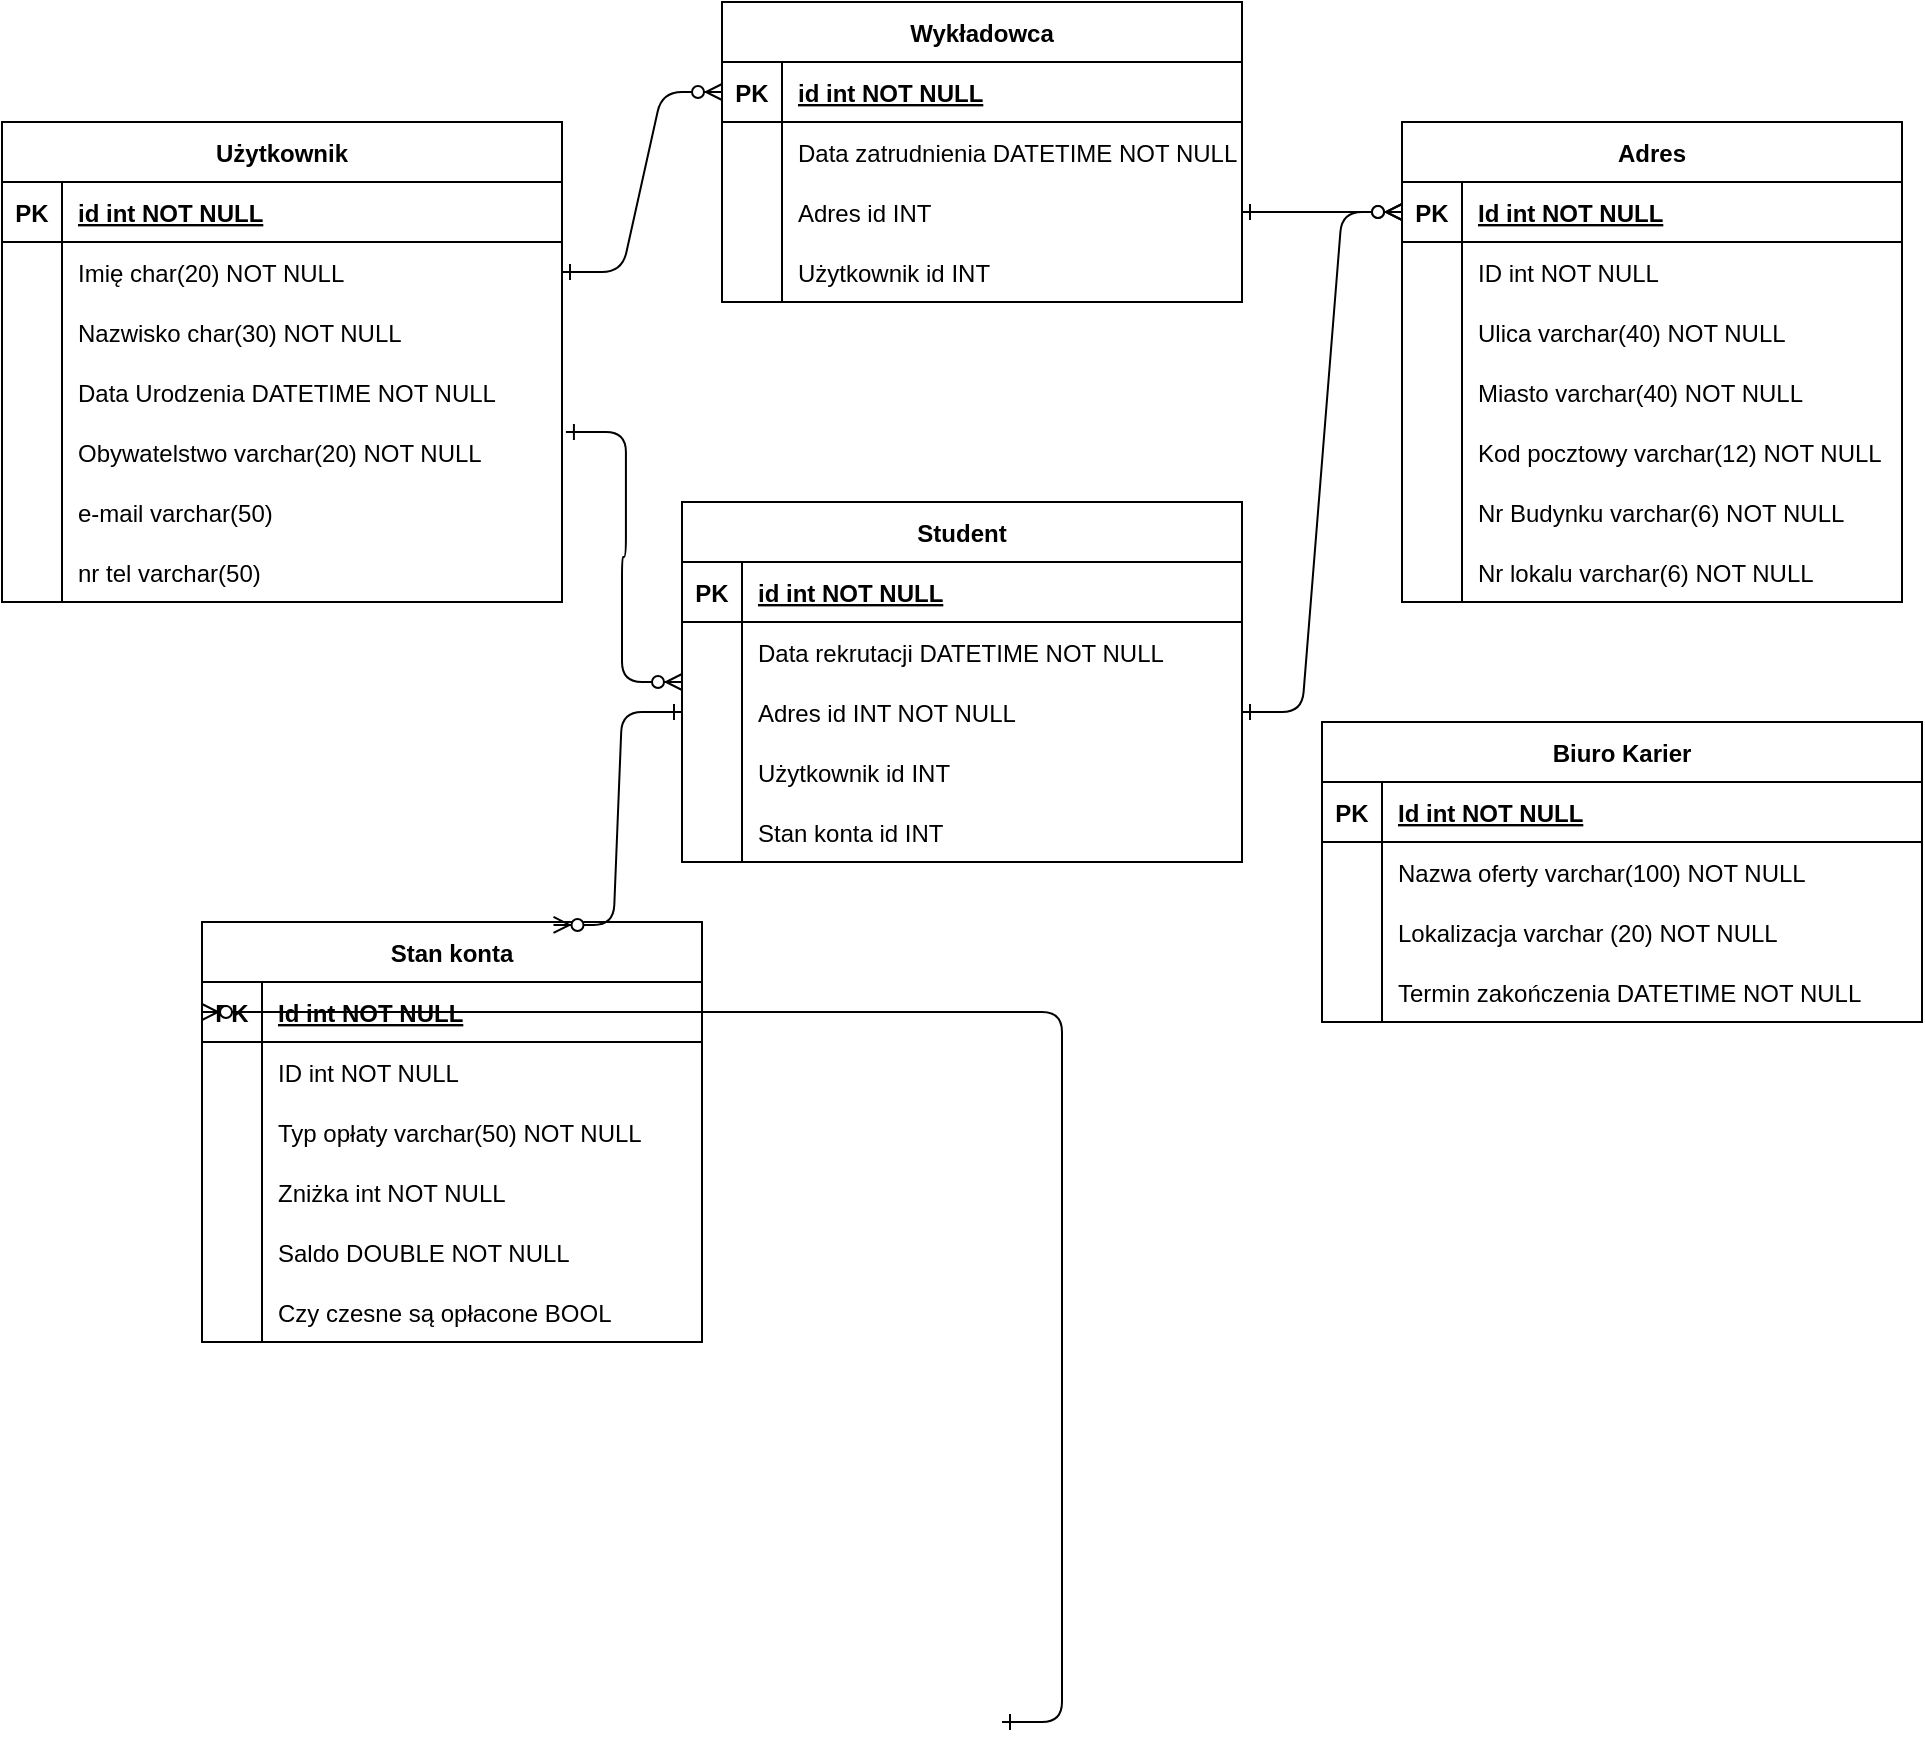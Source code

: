 <mxfile version="21.0.1" type="device"><diagram id="R2lEEEUBdFMjLlhIrx00" name="Page-1"><mxGraphModel dx="2643" dy="995" grid="1" gridSize="10" guides="1" tooltips="1" connect="1" arrows="1" fold="1" page="1" pageScale="1" pageWidth="850" pageHeight="1100" math="0" shadow="0" extFonts="Permanent Marker^https://fonts.googleapis.com/css?family=Permanent+Marker"><root><mxCell id="0"/><mxCell id="1" parent="0"/><mxCell id="C-vyLk0tnHw3VtMMgP7b-1" value="" style="edgeStyle=entityRelationEdgeStyle;endArrow=ERzeroToMany;startArrow=ERone;endFill=1;startFill=0;exitX=1;exitY=0.5;exitDx=0;exitDy=0;entryX=0;entryY=0.5;entryDx=0;entryDy=0;" parent="1" source="xuZKdhw8_9ws-qyBzSpw-100" target="xuZKdhw8_9ws-qyBzSpw-11" edge="1"><mxGeometry width="100" height="100" relative="1" as="geometry"><mxPoint x="310" y="460" as="sourcePoint"/><mxPoint x="130" y="575" as="targetPoint"/></mxGeometry></mxCell><mxCell id="C-vyLk0tnHw3VtMMgP7b-23" value="Wykładowca" style="shape=table;startSize=30;container=1;collapsible=1;childLayout=tableLayout;fixedRows=1;rowLines=0;fontStyle=1;align=center;resizeLast=1;" parent="1" vertex="1"><mxGeometry x="130" y="30" width="260" height="150" as="geometry"/></mxCell><mxCell id="C-vyLk0tnHw3VtMMgP7b-24" value="" style="shape=partialRectangle;collapsible=0;dropTarget=0;pointerEvents=0;fillColor=none;points=[[0,0.5],[1,0.5]];portConstraint=eastwest;top=0;left=0;right=0;bottom=1;" parent="C-vyLk0tnHw3VtMMgP7b-23" vertex="1"><mxGeometry y="30" width="260" height="30" as="geometry"/></mxCell><mxCell id="C-vyLk0tnHw3VtMMgP7b-25" value="PK" style="shape=partialRectangle;overflow=hidden;connectable=0;fillColor=none;top=0;left=0;bottom=0;right=0;fontStyle=1;" parent="C-vyLk0tnHw3VtMMgP7b-24" vertex="1"><mxGeometry width="30" height="30" as="geometry"><mxRectangle width="30" height="30" as="alternateBounds"/></mxGeometry></mxCell><mxCell id="C-vyLk0tnHw3VtMMgP7b-26" value="id int NOT NULL " style="shape=partialRectangle;overflow=hidden;connectable=0;fillColor=none;top=0;left=0;bottom=0;right=0;align=left;spacingLeft=6;fontStyle=5;" parent="C-vyLk0tnHw3VtMMgP7b-24" vertex="1"><mxGeometry x="30" width="230" height="30" as="geometry"><mxRectangle width="230" height="30" as="alternateBounds"/></mxGeometry></mxCell><mxCell id="xuZKdhw8_9ws-qyBzSpw-4" style="shape=partialRectangle;collapsible=0;dropTarget=0;pointerEvents=0;fillColor=none;points=[[0,0.5],[1,0.5]];portConstraint=eastwest;top=0;left=0;right=0;bottom=0;" vertex="1" parent="C-vyLk0tnHw3VtMMgP7b-23"><mxGeometry y="60" width="260" height="30" as="geometry"/></mxCell><mxCell id="xuZKdhw8_9ws-qyBzSpw-5" style="shape=partialRectangle;overflow=hidden;connectable=0;fillColor=none;top=0;left=0;bottom=0;right=0;" vertex="1" parent="xuZKdhw8_9ws-qyBzSpw-4"><mxGeometry width="30" height="30" as="geometry"><mxRectangle width="30" height="30" as="alternateBounds"/></mxGeometry></mxCell><mxCell id="xuZKdhw8_9ws-qyBzSpw-6" value="Data zatrudnienia DATETIME NOT NULL" style="shape=partialRectangle;overflow=hidden;connectable=0;fillColor=none;top=0;left=0;bottom=0;right=0;align=left;spacingLeft=6;" vertex="1" parent="xuZKdhw8_9ws-qyBzSpw-4"><mxGeometry x="30" width="230" height="30" as="geometry"><mxRectangle width="230" height="30" as="alternateBounds"/></mxGeometry></mxCell><mxCell id="xuZKdhw8_9ws-qyBzSpw-100" style="shape=partialRectangle;collapsible=0;dropTarget=0;pointerEvents=0;fillColor=none;points=[[0,0.5],[1,0.5]];portConstraint=eastwest;top=0;left=0;right=0;bottom=0;" vertex="1" parent="C-vyLk0tnHw3VtMMgP7b-23"><mxGeometry y="90" width="260" height="30" as="geometry"/></mxCell><mxCell id="xuZKdhw8_9ws-qyBzSpw-101" style="shape=partialRectangle;overflow=hidden;connectable=0;fillColor=none;top=0;left=0;bottom=0;right=0;" vertex="1" parent="xuZKdhw8_9ws-qyBzSpw-100"><mxGeometry width="30" height="30" as="geometry"><mxRectangle width="30" height="30" as="alternateBounds"/></mxGeometry></mxCell><mxCell id="xuZKdhw8_9ws-qyBzSpw-102" value="Adres id INT" style="shape=partialRectangle;overflow=hidden;connectable=0;fillColor=none;top=0;left=0;bottom=0;right=0;align=left;spacingLeft=6;" vertex="1" parent="xuZKdhw8_9ws-qyBzSpw-100"><mxGeometry x="30" width="230" height="30" as="geometry"><mxRectangle width="230" height="30" as="alternateBounds"/></mxGeometry></mxCell><mxCell id="xuZKdhw8_9ws-qyBzSpw-230" style="shape=partialRectangle;collapsible=0;dropTarget=0;pointerEvents=0;fillColor=none;points=[[0,0.5],[1,0.5]];portConstraint=eastwest;top=0;left=0;right=0;bottom=0;" vertex="1" parent="C-vyLk0tnHw3VtMMgP7b-23"><mxGeometry y="120" width="260" height="30" as="geometry"/></mxCell><mxCell id="xuZKdhw8_9ws-qyBzSpw-231" style="shape=partialRectangle;overflow=hidden;connectable=0;fillColor=none;top=0;left=0;bottom=0;right=0;" vertex="1" parent="xuZKdhw8_9ws-qyBzSpw-230"><mxGeometry width="30" height="30" as="geometry"><mxRectangle width="30" height="30" as="alternateBounds"/></mxGeometry></mxCell><mxCell id="xuZKdhw8_9ws-qyBzSpw-232" value="Użytkownik id INT" style="shape=partialRectangle;overflow=hidden;connectable=0;fillColor=none;top=0;left=0;bottom=0;right=0;align=left;spacingLeft=6;" vertex="1" parent="xuZKdhw8_9ws-qyBzSpw-230"><mxGeometry x="30" width="230" height="30" as="geometry"><mxRectangle width="230" height="30" as="alternateBounds"/></mxGeometry></mxCell><mxCell id="xuZKdhw8_9ws-qyBzSpw-10" value="Adres" style="shape=table;startSize=30;container=1;collapsible=1;childLayout=tableLayout;fixedRows=1;rowLines=0;fontStyle=1;align=center;resizeLast=1;" vertex="1" parent="1"><mxGeometry x="470" y="90" width="250" height="240" as="geometry"/></mxCell><mxCell id="xuZKdhw8_9ws-qyBzSpw-11" value="" style="shape=partialRectangle;collapsible=0;dropTarget=0;pointerEvents=0;fillColor=none;points=[[0,0.5],[1,0.5]];portConstraint=eastwest;top=0;left=0;right=0;bottom=1;" vertex="1" parent="xuZKdhw8_9ws-qyBzSpw-10"><mxGeometry y="30" width="250" height="30" as="geometry"/></mxCell><mxCell id="xuZKdhw8_9ws-qyBzSpw-12" value="PK" style="shape=partialRectangle;overflow=hidden;connectable=0;fillColor=none;top=0;left=0;bottom=0;right=0;fontStyle=1;" vertex="1" parent="xuZKdhw8_9ws-qyBzSpw-11"><mxGeometry width="30" height="30" as="geometry"><mxRectangle width="30" height="30" as="alternateBounds"/></mxGeometry></mxCell><mxCell id="xuZKdhw8_9ws-qyBzSpw-13" value="Id int NOT NULL" style="shape=partialRectangle;overflow=hidden;connectable=0;fillColor=none;top=0;left=0;bottom=0;right=0;align=left;spacingLeft=6;fontStyle=5;" vertex="1" parent="xuZKdhw8_9ws-qyBzSpw-11"><mxGeometry x="30" width="220" height="30" as="geometry"><mxRectangle width="220" height="30" as="alternateBounds"/></mxGeometry></mxCell><mxCell id="xuZKdhw8_9ws-qyBzSpw-14" value="" style="shape=partialRectangle;collapsible=0;dropTarget=0;pointerEvents=0;fillColor=none;points=[[0,0.5],[1,0.5]];portConstraint=eastwest;top=0;left=0;right=0;bottom=0;" vertex="1" parent="xuZKdhw8_9ws-qyBzSpw-10"><mxGeometry y="60" width="250" height="30" as="geometry"/></mxCell><mxCell id="xuZKdhw8_9ws-qyBzSpw-15" value="" style="shape=partialRectangle;overflow=hidden;connectable=0;fillColor=none;top=0;left=0;bottom=0;right=0;" vertex="1" parent="xuZKdhw8_9ws-qyBzSpw-14"><mxGeometry width="30" height="30" as="geometry"><mxRectangle width="30" height="30" as="alternateBounds"/></mxGeometry></mxCell><mxCell id="xuZKdhw8_9ws-qyBzSpw-16" value="ID int NOT NULL" style="shape=partialRectangle;overflow=hidden;connectable=0;fillColor=none;top=0;left=0;bottom=0;right=0;align=left;spacingLeft=6;" vertex="1" parent="xuZKdhw8_9ws-qyBzSpw-14"><mxGeometry x="30" width="220" height="30" as="geometry"><mxRectangle width="220" height="30" as="alternateBounds"/></mxGeometry></mxCell><mxCell id="xuZKdhw8_9ws-qyBzSpw-17" style="shape=partialRectangle;collapsible=0;dropTarget=0;pointerEvents=0;fillColor=none;points=[[0,0.5],[1,0.5]];portConstraint=eastwest;top=0;left=0;right=0;bottom=0;" vertex="1" parent="xuZKdhw8_9ws-qyBzSpw-10"><mxGeometry y="90" width="250" height="30" as="geometry"/></mxCell><mxCell id="xuZKdhw8_9ws-qyBzSpw-18" style="shape=partialRectangle;overflow=hidden;connectable=0;fillColor=none;top=0;left=0;bottom=0;right=0;" vertex="1" parent="xuZKdhw8_9ws-qyBzSpw-17"><mxGeometry width="30" height="30" as="geometry"><mxRectangle width="30" height="30" as="alternateBounds"/></mxGeometry></mxCell><mxCell id="xuZKdhw8_9ws-qyBzSpw-19" value="Ulica varchar(40) NOT NULL" style="shape=partialRectangle;overflow=hidden;connectable=0;fillColor=none;top=0;left=0;bottom=0;right=0;align=left;spacingLeft=6;" vertex="1" parent="xuZKdhw8_9ws-qyBzSpw-17"><mxGeometry x="30" width="220" height="30" as="geometry"><mxRectangle width="220" height="30" as="alternateBounds"/></mxGeometry></mxCell><mxCell id="xuZKdhw8_9ws-qyBzSpw-20" style="shape=partialRectangle;collapsible=0;dropTarget=0;pointerEvents=0;fillColor=none;points=[[0,0.5],[1,0.5]];portConstraint=eastwest;top=0;left=0;right=0;bottom=0;" vertex="1" parent="xuZKdhw8_9ws-qyBzSpw-10"><mxGeometry y="120" width="250" height="30" as="geometry"/></mxCell><mxCell id="xuZKdhw8_9ws-qyBzSpw-21" style="shape=partialRectangle;overflow=hidden;connectable=0;fillColor=none;top=0;left=0;bottom=0;right=0;" vertex="1" parent="xuZKdhw8_9ws-qyBzSpw-20"><mxGeometry width="30" height="30" as="geometry"><mxRectangle width="30" height="30" as="alternateBounds"/></mxGeometry></mxCell><mxCell id="xuZKdhw8_9ws-qyBzSpw-22" value="Miasto varchar(40) NOT NULL" style="shape=partialRectangle;overflow=hidden;connectable=0;fillColor=none;top=0;left=0;bottom=0;right=0;align=left;spacingLeft=6;" vertex="1" parent="xuZKdhw8_9ws-qyBzSpw-20"><mxGeometry x="30" width="220" height="30" as="geometry"><mxRectangle width="220" height="30" as="alternateBounds"/></mxGeometry></mxCell><mxCell id="xuZKdhw8_9ws-qyBzSpw-23" style="shape=partialRectangle;collapsible=0;dropTarget=0;pointerEvents=0;fillColor=none;points=[[0,0.5],[1,0.5]];portConstraint=eastwest;top=0;left=0;right=0;bottom=0;" vertex="1" parent="xuZKdhw8_9ws-qyBzSpw-10"><mxGeometry y="150" width="250" height="30" as="geometry"/></mxCell><mxCell id="xuZKdhw8_9ws-qyBzSpw-24" style="shape=partialRectangle;overflow=hidden;connectable=0;fillColor=none;top=0;left=0;bottom=0;right=0;" vertex="1" parent="xuZKdhw8_9ws-qyBzSpw-23"><mxGeometry width="30" height="30" as="geometry"><mxRectangle width="30" height="30" as="alternateBounds"/></mxGeometry></mxCell><mxCell id="xuZKdhw8_9ws-qyBzSpw-25" value="Kod pocztowy varchar(12) NOT NULL" style="shape=partialRectangle;overflow=hidden;connectable=0;fillColor=none;top=0;left=0;bottom=0;right=0;align=left;spacingLeft=6;" vertex="1" parent="xuZKdhw8_9ws-qyBzSpw-23"><mxGeometry x="30" width="220" height="30" as="geometry"><mxRectangle width="220" height="30" as="alternateBounds"/></mxGeometry></mxCell><mxCell id="xuZKdhw8_9ws-qyBzSpw-26" style="shape=partialRectangle;collapsible=0;dropTarget=0;pointerEvents=0;fillColor=none;points=[[0,0.5],[1,0.5]];portConstraint=eastwest;top=0;left=0;right=0;bottom=0;" vertex="1" parent="xuZKdhw8_9ws-qyBzSpw-10"><mxGeometry y="180" width="250" height="30" as="geometry"/></mxCell><mxCell id="xuZKdhw8_9ws-qyBzSpw-27" style="shape=partialRectangle;overflow=hidden;connectable=0;fillColor=none;top=0;left=0;bottom=0;right=0;" vertex="1" parent="xuZKdhw8_9ws-qyBzSpw-26"><mxGeometry width="30" height="30" as="geometry"><mxRectangle width="30" height="30" as="alternateBounds"/></mxGeometry></mxCell><mxCell id="xuZKdhw8_9ws-qyBzSpw-28" value="Nr Budynku varchar(6) NOT NULL" style="shape=partialRectangle;overflow=hidden;connectable=0;fillColor=none;top=0;left=0;bottom=0;right=0;align=left;spacingLeft=6;" vertex="1" parent="xuZKdhw8_9ws-qyBzSpw-26"><mxGeometry x="30" width="220" height="30" as="geometry"><mxRectangle width="220" height="30" as="alternateBounds"/></mxGeometry></mxCell><mxCell id="xuZKdhw8_9ws-qyBzSpw-29" style="shape=partialRectangle;collapsible=0;dropTarget=0;pointerEvents=0;fillColor=none;points=[[0,0.5],[1,0.5]];portConstraint=eastwest;top=0;left=0;right=0;bottom=0;" vertex="1" parent="xuZKdhw8_9ws-qyBzSpw-10"><mxGeometry y="210" width="250" height="30" as="geometry"/></mxCell><mxCell id="xuZKdhw8_9ws-qyBzSpw-30" style="shape=partialRectangle;overflow=hidden;connectable=0;fillColor=none;top=0;left=0;bottom=0;right=0;" vertex="1" parent="xuZKdhw8_9ws-qyBzSpw-29"><mxGeometry width="30" height="30" as="geometry"><mxRectangle width="30" height="30" as="alternateBounds"/></mxGeometry></mxCell><mxCell id="xuZKdhw8_9ws-qyBzSpw-31" value="Nr lokalu varchar(6) NOT NULL" style="shape=partialRectangle;overflow=hidden;connectable=0;fillColor=none;top=0;left=0;bottom=0;right=0;align=left;spacingLeft=6;" vertex="1" parent="xuZKdhw8_9ws-qyBzSpw-29"><mxGeometry x="30" width="220" height="30" as="geometry"><mxRectangle width="220" height="30" as="alternateBounds"/></mxGeometry></mxCell><mxCell id="xuZKdhw8_9ws-qyBzSpw-36" value="Student" style="shape=table;startSize=30;container=1;collapsible=1;childLayout=tableLayout;fixedRows=1;rowLines=0;fontStyle=1;align=center;resizeLast=1;" vertex="1" parent="1"><mxGeometry x="110" y="280" width="280" height="180" as="geometry"/></mxCell><mxCell id="xuZKdhw8_9ws-qyBzSpw-37" value="" style="shape=partialRectangle;collapsible=0;dropTarget=0;pointerEvents=0;fillColor=none;points=[[0,0.5],[1,0.5]];portConstraint=eastwest;top=0;left=0;right=0;bottom=1;" vertex="1" parent="xuZKdhw8_9ws-qyBzSpw-36"><mxGeometry y="30" width="280" height="30" as="geometry"/></mxCell><mxCell id="xuZKdhw8_9ws-qyBzSpw-38" value="PK" style="shape=partialRectangle;overflow=hidden;connectable=0;fillColor=none;top=0;left=0;bottom=0;right=0;fontStyle=1;" vertex="1" parent="xuZKdhw8_9ws-qyBzSpw-37"><mxGeometry width="30" height="30" as="geometry"><mxRectangle width="30" height="30" as="alternateBounds"/></mxGeometry></mxCell><mxCell id="xuZKdhw8_9ws-qyBzSpw-39" value="id int NOT NULL " style="shape=partialRectangle;overflow=hidden;connectable=0;fillColor=none;top=0;left=0;bottom=0;right=0;align=left;spacingLeft=6;fontStyle=5;" vertex="1" parent="xuZKdhw8_9ws-qyBzSpw-37"><mxGeometry x="30" width="250" height="30" as="geometry"><mxRectangle width="250" height="30" as="alternateBounds"/></mxGeometry></mxCell><mxCell id="xuZKdhw8_9ws-qyBzSpw-46" style="shape=partialRectangle;collapsible=0;dropTarget=0;pointerEvents=0;fillColor=none;points=[[0,0.5],[1,0.5]];portConstraint=eastwest;top=0;left=0;right=0;bottom=0;" vertex="1" parent="xuZKdhw8_9ws-qyBzSpw-36"><mxGeometry y="60" width="280" height="30" as="geometry"/></mxCell><mxCell id="xuZKdhw8_9ws-qyBzSpw-47" style="shape=partialRectangle;overflow=hidden;connectable=0;fillColor=none;top=0;left=0;bottom=0;right=0;" vertex="1" parent="xuZKdhw8_9ws-qyBzSpw-46"><mxGeometry width="30" height="30" as="geometry"><mxRectangle width="30" height="30" as="alternateBounds"/></mxGeometry></mxCell><mxCell id="xuZKdhw8_9ws-qyBzSpw-48" value="Data rekrutacji DATETIME NOT NULL" style="shape=partialRectangle;overflow=hidden;connectable=0;fillColor=none;top=0;left=0;bottom=0;right=0;align=left;spacingLeft=6;" vertex="1" parent="xuZKdhw8_9ws-qyBzSpw-46"><mxGeometry x="30" width="250" height="30" as="geometry"><mxRectangle width="250" height="30" as="alternateBounds"/></mxGeometry></mxCell><mxCell id="xuZKdhw8_9ws-qyBzSpw-103" style="shape=partialRectangle;collapsible=0;dropTarget=0;pointerEvents=0;fillColor=none;points=[[0,0.5],[1,0.5]];portConstraint=eastwest;top=0;left=0;right=0;bottom=0;" vertex="1" parent="xuZKdhw8_9ws-qyBzSpw-36"><mxGeometry y="90" width="280" height="30" as="geometry"/></mxCell><mxCell id="xuZKdhw8_9ws-qyBzSpw-104" style="shape=partialRectangle;overflow=hidden;connectable=0;fillColor=none;top=0;left=0;bottom=0;right=0;" vertex="1" parent="xuZKdhw8_9ws-qyBzSpw-103"><mxGeometry width="30" height="30" as="geometry"><mxRectangle width="30" height="30" as="alternateBounds"/></mxGeometry></mxCell><mxCell id="xuZKdhw8_9ws-qyBzSpw-105" value="Adres id INT NOT NULL" style="shape=partialRectangle;overflow=hidden;connectable=0;fillColor=none;top=0;left=0;bottom=0;right=0;align=left;spacingLeft=6;" vertex="1" parent="xuZKdhw8_9ws-qyBzSpw-103"><mxGeometry x="30" width="250" height="30" as="geometry"><mxRectangle width="250" height="30" as="alternateBounds"/></mxGeometry></mxCell><mxCell id="xuZKdhw8_9ws-qyBzSpw-233" style="shape=partialRectangle;collapsible=0;dropTarget=0;pointerEvents=0;fillColor=none;points=[[0,0.5],[1,0.5]];portConstraint=eastwest;top=0;left=0;right=0;bottom=0;" vertex="1" parent="xuZKdhw8_9ws-qyBzSpw-36"><mxGeometry y="120" width="280" height="30" as="geometry"/></mxCell><mxCell id="xuZKdhw8_9ws-qyBzSpw-234" style="shape=partialRectangle;overflow=hidden;connectable=0;fillColor=none;top=0;left=0;bottom=0;right=0;" vertex="1" parent="xuZKdhw8_9ws-qyBzSpw-233"><mxGeometry width="30" height="30" as="geometry"><mxRectangle width="30" height="30" as="alternateBounds"/></mxGeometry></mxCell><mxCell id="xuZKdhw8_9ws-qyBzSpw-235" value="Użytkownik id INT" style="shape=partialRectangle;overflow=hidden;connectable=0;fillColor=none;top=0;left=0;bottom=0;right=0;align=left;spacingLeft=6;" vertex="1" parent="xuZKdhw8_9ws-qyBzSpw-233"><mxGeometry x="30" width="250" height="30" as="geometry"><mxRectangle width="250" height="30" as="alternateBounds"/></mxGeometry></mxCell><mxCell id="xuZKdhw8_9ws-qyBzSpw-236" style="shape=partialRectangle;collapsible=0;dropTarget=0;pointerEvents=0;fillColor=none;points=[[0,0.5],[1,0.5]];portConstraint=eastwest;top=0;left=0;right=0;bottom=0;" vertex="1" parent="xuZKdhw8_9ws-qyBzSpw-36"><mxGeometry y="150" width="280" height="30" as="geometry"/></mxCell><mxCell id="xuZKdhw8_9ws-qyBzSpw-237" style="shape=partialRectangle;overflow=hidden;connectable=0;fillColor=none;top=0;left=0;bottom=0;right=0;" vertex="1" parent="xuZKdhw8_9ws-qyBzSpw-236"><mxGeometry width="30" height="30" as="geometry"><mxRectangle width="30" height="30" as="alternateBounds"/></mxGeometry></mxCell><mxCell id="xuZKdhw8_9ws-qyBzSpw-238" value="Stan konta id INT" style="shape=partialRectangle;overflow=hidden;connectable=0;fillColor=none;top=0;left=0;bottom=0;right=0;align=left;spacingLeft=6;" vertex="1" parent="xuZKdhw8_9ws-qyBzSpw-236"><mxGeometry x="30" width="250" height="30" as="geometry"><mxRectangle width="250" height="30" as="alternateBounds"/></mxGeometry></mxCell><mxCell id="xuZKdhw8_9ws-qyBzSpw-68" value="" style="edgeStyle=entityRelationEdgeStyle;endArrow=ERzeroToMany;startArrow=ERone;endFill=1;startFill=0;entryX=0;entryY=0.5;entryDx=0;entryDy=0;exitX=1;exitY=0.5;exitDx=0;exitDy=0;" edge="1" parent="1" source="xuZKdhw8_9ws-qyBzSpw-103" target="xuZKdhw8_9ws-qyBzSpw-11"><mxGeometry width="100" height="100" relative="1" as="geometry"><mxPoint x="310" y="540" as="sourcePoint"/><mxPoint x="390" y="60" as="targetPoint"/></mxGeometry></mxCell><mxCell id="xuZKdhw8_9ws-qyBzSpw-139" value="Stan konta" style="shape=table;startSize=30;container=1;collapsible=1;childLayout=tableLayout;fixedRows=1;rowLines=0;fontStyle=1;align=center;resizeLast=1;" vertex="1" parent="1"><mxGeometry x="-130" y="490" width="250" height="210" as="geometry"/></mxCell><mxCell id="xuZKdhw8_9ws-qyBzSpw-140" value="" style="shape=partialRectangle;collapsible=0;dropTarget=0;pointerEvents=0;fillColor=none;points=[[0,0.5],[1,0.5]];portConstraint=eastwest;top=0;left=0;right=0;bottom=1;" vertex="1" parent="xuZKdhw8_9ws-qyBzSpw-139"><mxGeometry y="30" width="250" height="30" as="geometry"/></mxCell><mxCell id="xuZKdhw8_9ws-qyBzSpw-141" value="PK" style="shape=partialRectangle;overflow=hidden;connectable=0;fillColor=none;top=0;left=0;bottom=0;right=0;fontStyle=1;" vertex="1" parent="xuZKdhw8_9ws-qyBzSpw-140"><mxGeometry width="30" height="30" as="geometry"><mxRectangle width="30" height="30" as="alternateBounds"/></mxGeometry></mxCell><mxCell id="xuZKdhw8_9ws-qyBzSpw-142" value="Id int NOT NULL" style="shape=partialRectangle;overflow=hidden;connectable=0;fillColor=none;top=0;left=0;bottom=0;right=0;align=left;spacingLeft=6;fontStyle=5;" vertex="1" parent="xuZKdhw8_9ws-qyBzSpw-140"><mxGeometry x="30" width="220" height="30" as="geometry"><mxRectangle width="220" height="30" as="alternateBounds"/></mxGeometry></mxCell><mxCell id="xuZKdhw8_9ws-qyBzSpw-143" value="" style="shape=partialRectangle;collapsible=0;dropTarget=0;pointerEvents=0;fillColor=none;points=[[0,0.5],[1,0.5]];portConstraint=eastwest;top=0;left=0;right=0;bottom=0;" vertex="1" parent="xuZKdhw8_9ws-qyBzSpw-139"><mxGeometry y="60" width="250" height="30" as="geometry"/></mxCell><mxCell id="xuZKdhw8_9ws-qyBzSpw-144" value="" style="shape=partialRectangle;overflow=hidden;connectable=0;fillColor=none;top=0;left=0;bottom=0;right=0;" vertex="1" parent="xuZKdhw8_9ws-qyBzSpw-143"><mxGeometry width="30" height="30" as="geometry"><mxRectangle width="30" height="30" as="alternateBounds"/></mxGeometry></mxCell><mxCell id="xuZKdhw8_9ws-qyBzSpw-145" value="ID int NOT NULL" style="shape=partialRectangle;overflow=hidden;connectable=0;fillColor=none;top=0;left=0;bottom=0;right=0;align=left;spacingLeft=6;" vertex="1" parent="xuZKdhw8_9ws-qyBzSpw-143"><mxGeometry x="30" width="220" height="30" as="geometry"><mxRectangle width="220" height="30" as="alternateBounds"/></mxGeometry></mxCell><mxCell id="xuZKdhw8_9ws-qyBzSpw-146" style="shape=partialRectangle;collapsible=0;dropTarget=0;pointerEvents=0;fillColor=none;points=[[0,0.5],[1,0.5]];portConstraint=eastwest;top=0;left=0;right=0;bottom=0;" vertex="1" parent="xuZKdhw8_9ws-qyBzSpw-139"><mxGeometry y="90" width="250" height="30" as="geometry"/></mxCell><mxCell id="xuZKdhw8_9ws-qyBzSpw-147" style="shape=partialRectangle;overflow=hidden;connectable=0;fillColor=none;top=0;left=0;bottom=0;right=0;" vertex="1" parent="xuZKdhw8_9ws-qyBzSpw-146"><mxGeometry width="30" height="30" as="geometry"><mxRectangle width="30" height="30" as="alternateBounds"/></mxGeometry></mxCell><mxCell id="xuZKdhw8_9ws-qyBzSpw-148" value="Typ opłaty varchar(50) NOT NULL" style="shape=partialRectangle;overflow=hidden;connectable=0;fillColor=none;top=0;left=0;bottom=0;right=0;align=left;spacingLeft=6;" vertex="1" parent="xuZKdhw8_9ws-qyBzSpw-146"><mxGeometry x="30" width="220" height="30" as="geometry"><mxRectangle width="220" height="30" as="alternateBounds"/></mxGeometry></mxCell><mxCell id="xuZKdhw8_9ws-qyBzSpw-161" style="shape=partialRectangle;collapsible=0;dropTarget=0;pointerEvents=0;fillColor=none;points=[[0,0.5],[1,0.5]];portConstraint=eastwest;top=0;left=0;right=0;bottom=0;" vertex="1" parent="xuZKdhw8_9ws-qyBzSpw-139"><mxGeometry y="120" width="250" height="30" as="geometry"/></mxCell><mxCell id="xuZKdhw8_9ws-qyBzSpw-162" style="shape=partialRectangle;overflow=hidden;connectable=0;fillColor=none;top=0;left=0;bottom=0;right=0;" vertex="1" parent="xuZKdhw8_9ws-qyBzSpw-161"><mxGeometry width="30" height="30" as="geometry"><mxRectangle width="30" height="30" as="alternateBounds"/></mxGeometry></mxCell><mxCell id="xuZKdhw8_9ws-qyBzSpw-163" value="Zniżka int NOT NULL" style="shape=partialRectangle;overflow=hidden;connectable=0;fillColor=none;top=0;left=0;bottom=0;right=0;align=left;spacingLeft=6;" vertex="1" parent="xuZKdhw8_9ws-qyBzSpw-161"><mxGeometry x="30" width="220" height="30" as="geometry"><mxRectangle width="220" height="30" as="alternateBounds"/></mxGeometry></mxCell><mxCell id="xuZKdhw8_9ws-qyBzSpw-224" style="shape=partialRectangle;collapsible=0;dropTarget=0;pointerEvents=0;fillColor=none;points=[[0,0.5],[1,0.5]];portConstraint=eastwest;top=0;left=0;right=0;bottom=0;" vertex="1" parent="xuZKdhw8_9ws-qyBzSpw-139"><mxGeometry y="150" width="250" height="30" as="geometry"/></mxCell><mxCell id="xuZKdhw8_9ws-qyBzSpw-225" style="shape=partialRectangle;overflow=hidden;connectable=0;fillColor=none;top=0;left=0;bottom=0;right=0;" vertex="1" parent="xuZKdhw8_9ws-qyBzSpw-224"><mxGeometry width="30" height="30" as="geometry"><mxRectangle width="30" height="30" as="alternateBounds"/></mxGeometry></mxCell><mxCell id="xuZKdhw8_9ws-qyBzSpw-226" value="Saldo DOUBLE NOT NULL" style="shape=partialRectangle;overflow=hidden;connectable=0;fillColor=none;top=0;left=0;bottom=0;right=0;align=left;spacingLeft=6;" vertex="1" parent="xuZKdhw8_9ws-qyBzSpw-224"><mxGeometry x="30" width="220" height="30" as="geometry"><mxRectangle width="220" height="30" as="alternateBounds"/></mxGeometry></mxCell><mxCell id="xuZKdhw8_9ws-qyBzSpw-227" style="shape=partialRectangle;collapsible=0;dropTarget=0;pointerEvents=0;fillColor=none;points=[[0,0.5],[1,0.5]];portConstraint=eastwest;top=0;left=0;right=0;bottom=0;" vertex="1" parent="xuZKdhw8_9ws-qyBzSpw-139"><mxGeometry y="180" width="250" height="30" as="geometry"/></mxCell><mxCell id="xuZKdhw8_9ws-qyBzSpw-228" style="shape=partialRectangle;overflow=hidden;connectable=0;fillColor=none;top=0;left=0;bottom=0;right=0;" vertex="1" parent="xuZKdhw8_9ws-qyBzSpw-227"><mxGeometry width="30" height="30" as="geometry"><mxRectangle width="30" height="30" as="alternateBounds"/></mxGeometry></mxCell><mxCell id="xuZKdhw8_9ws-qyBzSpw-229" value="Czy czesne są opłacone BOOL" style="shape=partialRectangle;overflow=hidden;connectable=0;fillColor=none;top=0;left=0;bottom=0;right=0;align=left;spacingLeft=6;" vertex="1" parent="xuZKdhw8_9ws-qyBzSpw-227"><mxGeometry x="30" width="220" height="30" as="geometry"><mxRectangle width="220" height="30" as="alternateBounds"/></mxGeometry></mxCell><mxCell id="xuZKdhw8_9ws-qyBzSpw-164" value="" style="edgeStyle=entityRelationEdgeStyle;endArrow=ERzeroToMany;startArrow=ERone;endFill=1;startFill=0;entryX=0;entryY=0.5;entryDx=0;entryDy=0;exitX=1;exitY=0.3;exitDx=0;exitDy=0;exitPerimeter=0;" edge="1" parent="1" source="xuZKdhw8_9ws-qyBzSpw-136" target="xuZKdhw8_9ws-qyBzSpw-140"><mxGeometry width="100" height="100" relative="1" as="geometry"><mxPoint x="270" y="890" as="sourcePoint"/><mxPoint x="400" y="370" as="targetPoint"/></mxGeometry></mxCell><mxCell id="xuZKdhw8_9ws-qyBzSpw-165" value="Biuro Karier" style="shape=table;startSize=30;container=1;collapsible=1;childLayout=tableLayout;fixedRows=1;rowLines=0;fontStyle=1;align=center;resizeLast=1;" vertex="1" parent="1"><mxGeometry x="430" y="390" width="300" height="150" as="geometry"/></mxCell><mxCell id="xuZKdhw8_9ws-qyBzSpw-166" value="" style="shape=partialRectangle;collapsible=0;dropTarget=0;pointerEvents=0;fillColor=none;points=[[0,0.5],[1,0.5]];portConstraint=eastwest;top=0;left=0;right=0;bottom=1;" vertex="1" parent="xuZKdhw8_9ws-qyBzSpw-165"><mxGeometry y="30" width="300" height="30" as="geometry"/></mxCell><mxCell id="xuZKdhw8_9ws-qyBzSpw-167" value="PK" style="shape=partialRectangle;overflow=hidden;connectable=0;fillColor=none;top=0;left=0;bottom=0;right=0;fontStyle=1;" vertex="1" parent="xuZKdhw8_9ws-qyBzSpw-166"><mxGeometry width="30" height="30" as="geometry"><mxRectangle width="30" height="30" as="alternateBounds"/></mxGeometry></mxCell><mxCell id="xuZKdhw8_9ws-qyBzSpw-168" value="Id int NOT NULL" style="shape=partialRectangle;overflow=hidden;connectable=0;fillColor=none;top=0;left=0;bottom=0;right=0;align=left;spacingLeft=6;fontStyle=5;" vertex="1" parent="xuZKdhw8_9ws-qyBzSpw-166"><mxGeometry x="30" width="270" height="30" as="geometry"><mxRectangle width="270" height="30" as="alternateBounds"/></mxGeometry></mxCell><mxCell id="xuZKdhw8_9ws-qyBzSpw-169" value="" style="shape=partialRectangle;collapsible=0;dropTarget=0;pointerEvents=0;fillColor=none;points=[[0,0.5],[1,0.5]];portConstraint=eastwest;top=0;left=0;right=0;bottom=0;" vertex="1" parent="xuZKdhw8_9ws-qyBzSpw-165"><mxGeometry y="60" width="300" height="30" as="geometry"/></mxCell><mxCell id="xuZKdhw8_9ws-qyBzSpw-170" value="" style="shape=partialRectangle;overflow=hidden;connectable=0;fillColor=none;top=0;left=0;bottom=0;right=0;" vertex="1" parent="xuZKdhw8_9ws-qyBzSpw-169"><mxGeometry width="30" height="30" as="geometry"><mxRectangle width="30" height="30" as="alternateBounds"/></mxGeometry></mxCell><mxCell id="xuZKdhw8_9ws-qyBzSpw-171" value="Nazwa oferty varchar(100) NOT NULL" style="shape=partialRectangle;overflow=hidden;connectable=0;fillColor=none;top=0;left=0;bottom=0;right=0;align=left;spacingLeft=6;" vertex="1" parent="xuZKdhw8_9ws-qyBzSpw-169"><mxGeometry x="30" width="270" height="30" as="geometry"><mxRectangle width="270" height="30" as="alternateBounds"/></mxGeometry></mxCell><mxCell id="xuZKdhw8_9ws-qyBzSpw-172" style="shape=partialRectangle;collapsible=0;dropTarget=0;pointerEvents=0;fillColor=none;points=[[0,0.5],[1,0.5]];portConstraint=eastwest;top=0;left=0;right=0;bottom=0;" vertex="1" parent="xuZKdhw8_9ws-qyBzSpw-165"><mxGeometry y="90" width="300" height="30" as="geometry"/></mxCell><mxCell id="xuZKdhw8_9ws-qyBzSpw-173" style="shape=partialRectangle;overflow=hidden;connectable=0;fillColor=none;top=0;left=0;bottom=0;right=0;" vertex="1" parent="xuZKdhw8_9ws-qyBzSpw-172"><mxGeometry width="30" height="30" as="geometry"><mxRectangle width="30" height="30" as="alternateBounds"/></mxGeometry></mxCell><mxCell id="xuZKdhw8_9ws-qyBzSpw-174" value="Lokalizacja varchar (20) NOT NULL" style="shape=partialRectangle;overflow=hidden;connectable=0;fillColor=none;top=0;left=0;bottom=0;right=0;align=left;spacingLeft=6;" vertex="1" parent="xuZKdhw8_9ws-qyBzSpw-172"><mxGeometry x="30" width="270" height="30" as="geometry"><mxRectangle width="270" height="30" as="alternateBounds"/></mxGeometry></mxCell><mxCell id="xuZKdhw8_9ws-qyBzSpw-175" style="shape=partialRectangle;collapsible=0;dropTarget=0;pointerEvents=0;fillColor=none;points=[[0,0.5],[1,0.5]];portConstraint=eastwest;top=0;left=0;right=0;bottom=0;" vertex="1" parent="xuZKdhw8_9ws-qyBzSpw-165"><mxGeometry y="120" width="300" height="30" as="geometry"/></mxCell><mxCell id="xuZKdhw8_9ws-qyBzSpw-176" style="shape=partialRectangle;overflow=hidden;connectable=0;fillColor=none;top=0;left=0;bottom=0;right=0;" vertex="1" parent="xuZKdhw8_9ws-qyBzSpw-175"><mxGeometry width="30" height="30" as="geometry"><mxRectangle width="30" height="30" as="alternateBounds"/></mxGeometry></mxCell><mxCell id="xuZKdhw8_9ws-qyBzSpw-177" value="Termin zakończenia DATETIME NOT NULL" style="shape=partialRectangle;overflow=hidden;connectable=0;fillColor=none;top=0;left=0;bottom=0;right=0;align=left;spacingLeft=6;" vertex="1" parent="xuZKdhw8_9ws-qyBzSpw-175"><mxGeometry x="30" width="270" height="30" as="geometry"><mxRectangle width="270" height="30" as="alternateBounds"/></mxGeometry></mxCell><mxCell id="xuZKdhw8_9ws-qyBzSpw-178" value="Użytkownik" style="shape=table;startSize=30;container=1;collapsible=1;childLayout=tableLayout;fixedRows=1;rowLines=0;fontStyle=1;align=center;resizeLast=1;" vertex="1" parent="1"><mxGeometry x="-230" y="90" width="280" height="240" as="geometry"/></mxCell><mxCell id="xuZKdhw8_9ws-qyBzSpw-179" value="" style="shape=partialRectangle;collapsible=0;dropTarget=0;pointerEvents=0;fillColor=none;points=[[0,0.5],[1,0.5]];portConstraint=eastwest;top=0;left=0;right=0;bottom=1;" vertex="1" parent="xuZKdhw8_9ws-qyBzSpw-178"><mxGeometry y="30" width="280" height="30" as="geometry"/></mxCell><mxCell id="xuZKdhw8_9ws-qyBzSpw-180" value="PK" style="shape=partialRectangle;overflow=hidden;connectable=0;fillColor=none;top=0;left=0;bottom=0;right=0;fontStyle=1;" vertex="1" parent="xuZKdhw8_9ws-qyBzSpw-179"><mxGeometry width="30" height="30" as="geometry"><mxRectangle width="30" height="30" as="alternateBounds"/></mxGeometry></mxCell><mxCell id="xuZKdhw8_9ws-qyBzSpw-181" value="id int NOT NULL " style="shape=partialRectangle;overflow=hidden;connectable=0;fillColor=none;top=0;left=0;bottom=0;right=0;align=left;spacingLeft=6;fontStyle=5;" vertex="1" parent="xuZKdhw8_9ws-qyBzSpw-179"><mxGeometry x="30" width="250" height="30" as="geometry"><mxRectangle width="250" height="30" as="alternateBounds"/></mxGeometry></mxCell><mxCell id="xuZKdhw8_9ws-qyBzSpw-182" value="" style="shape=partialRectangle;collapsible=0;dropTarget=0;pointerEvents=0;fillColor=none;points=[[0,0.5],[1,0.5]];portConstraint=eastwest;top=0;left=0;right=0;bottom=0;" vertex="1" parent="xuZKdhw8_9ws-qyBzSpw-178"><mxGeometry y="60" width="280" height="30" as="geometry"/></mxCell><mxCell id="xuZKdhw8_9ws-qyBzSpw-183" value="" style="shape=partialRectangle;overflow=hidden;connectable=0;fillColor=none;top=0;left=0;bottom=0;right=0;" vertex="1" parent="xuZKdhw8_9ws-qyBzSpw-182"><mxGeometry width="30" height="30" as="geometry"><mxRectangle width="30" height="30" as="alternateBounds"/></mxGeometry></mxCell><mxCell id="xuZKdhw8_9ws-qyBzSpw-184" value="Imię char(20) NOT NULL" style="shape=partialRectangle;overflow=hidden;connectable=0;fillColor=none;top=0;left=0;bottom=0;right=0;align=left;spacingLeft=6;" vertex="1" parent="xuZKdhw8_9ws-qyBzSpw-182"><mxGeometry x="30" width="250" height="30" as="geometry"><mxRectangle width="250" height="30" as="alternateBounds"/></mxGeometry></mxCell><mxCell id="xuZKdhw8_9ws-qyBzSpw-185" style="shape=partialRectangle;collapsible=0;dropTarget=0;pointerEvents=0;fillColor=none;points=[[0,0.5],[1,0.5]];portConstraint=eastwest;top=0;left=0;right=0;bottom=0;" vertex="1" parent="xuZKdhw8_9ws-qyBzSpw-178"><mxGeometry y="90" width="280" height="30" as="geometry"/></mxCell><mxCell id="xuZKdhw8_9ws-qyBzSpw-186" style="shape=partialRectangle;overflow=hidden;connectable=0;fillColor=none;top=0;left=0;bottom=0;right=0;" vertex="1" parent="xuZKdhw8_9ws-qyBzSpw-185"><mxGeometry width="30" height="30" as="geometry"><mxRectangle width="30" height="30" as="alternateBounds"/></mxGeometry></mxCell><mxCell id="xuZKdhw8_9ws-qyBzSpw-187" value="Nazwisko char(30) NOT NULL" style="shape=partialRectangle;overflow=hidden;connectable=0;fillColor=none;top=0;left=0;bottom=0;right=0;align=left;spacingLeft=6;" vertex="1" parent="xuZKdhw8_9ws-qyBzSpw-185"><mxGeometry x="30" width="250" height="30" as="geometry"><mxRectangle width="250" height="30" as="alternateBounds"/></mxGeometry></mxCell><mxCell id="xuZKdhw8_9ws-qyBzSpw-191" style="shape=partialRectangle;collapsible=0;dropTarget=0;pointerEvents=0;fillColor=none;points=[[0,0.5],[1,0.5]];portConstraint=eastwest;top=0;left=0;right=0;bottom=0;" vertex="1" parent="xuZKdhw8_9ws-qyBzSpw-178"><mxGeometry y="120" width="280" height="30" as="geometry"/></mxCell><mxCell id="xuZKdhw8_9ws-qyBzSpw-192" style="shape=partialRectangle;overflow=hidden;connectable=0;fillColor=none;top=0;left=0;bottom=0;right=0;" vertex="1" parent="xuZKdhw8_9ws-qyBzSpw-191"><mxGeometry width="30" height="30" as="geometry"><mxRectangle width="30" height="30" as="alternateBounds"/></mxGeometry></mxCell><mxCell id="xuZKdhw8_9ws-qyBzSpw-193" value="Data Urodzenia DATETIME NOT NULL" style="shape=partialRectangle;overflow=hidden;connectable=0;fillColor=none;top=0;left=0;bottom=0;right=0;align=left;spacingLeft=6;" vertex="1" parent="xuZKdhw8_9ws-qyBzSpw-191"><mxGeometry x="30" width="250" height="30" as="geometry"><mxRectangle width="250" height="30" as="alternateBounds"/></mxGeometry></mxCell><mxCell id="xuZKdhw8_9ws-qyBzSpw-194" style="shape=partialRectangle;collapsible=0;dropTarget=0;pointerEvents=0;fillColor=none;points=[[0,0.5],[1,0.5]];portConstraint=eastwest;top=0;left=0;right=0;bottom=0;" vertex="1" parent="xuZKdhw8_9ws-qyBzSpw-178"><mxGeometry y="150" width="280" height="30" as="geometry"/></mxCell><mxCell id="xuZKdhw8_9ws-qyBzSpw-195" style="shape=partialRectangle;overflow=hidden;connectable=0;fillColor=none;top=0;left=0;bottom=0;right=0;" vertex="1" parent="xuZKdhw8_9ws-qyBzSpw-194"><mxGeometry width="30" height="30" as="geometry"><mxRectangle width="30" height="30" as="alternateBounds"/></mxGeometry></mxCell><mxCell id="xuZKdhw8_9ws-qyBzSpw-196" value="Obywatelstwo varchar(20) NOT NULL" style="shape=partialRectangle;overflow=hidden;connectable=0;fillColor=none;top=0;left=0;bottom=0;right=0;align=left;spacingLeft=6;" vertex="1" parent="xuZKdhw8_9ws-qyBzSpw-194"><mxGeometry x="30" width="250" height="30" as="geometry"><mxRectangle width="250" height="30" as="alternateBounds"/></mxGeometry></mxCell><mxCell id="xuZKdhw8_9ws-qyBzSpw-209" style="shape=partialRectangle;collapsible=0;dropTarget=0;pointerEvents=0;fillColor=none;points=[[0,0.5],[1,0.5]];portConstraint=eastwest;top=0;left=0;right=0;bottom=0;" vertex="1" parent="xuZKdhw8_9ws-qyBzSpw-178"><mxGeometry y="180" width="280" height="30" as="geometry"/></mxCell><mxCell id="xuZKdhw8_9ws-qyBzSpw-210" style="shape=partialRectangle;overflow=hidden;connectable=0;fillColor=none;top=0;left=0;bottom=0;right=0;" vertex="1" parent="xuZKdhw8_9ws-qyBzSpw-209"><mxGeometry width="30" height="30" as="geometry"><mxRectangle width="30" height="30" as="alternateBounds"/></mxGeometry></mxCell><mxCell id="xuZKdhw8_9ws-qyBzSpw-211" value="e-mail varchar(50)" style="shape=partialRectangle;overflow=hidden;connectable=0;fillColor=none;top=0;left=0;bottom=0;right=0;align=left;spacingLeft=6;" vertex="1" parent="xuZKdhw8_9ws-qyBzSpw-209"><mxGeometry x="30" width="250" height="30" as="geometry"><mxRectangle width="250" height="30" as="alternateBounds"/></mxGeometry></mxCell><mxCell id="xuZKdhw8_9ws-qyBzSpw-206" style="shape=partialRectangle;collapsible=0;dropTarget=0;pointerEvents=0;fillColor=none;points=[[0,0.5],[1,0.5]];portConstraint=eastwest;top=0;left=0;right=0;bottom=0;" vertex="1" parent="xuZKdhw8_9ws-qyBzSpw-178"><mxGeometry y="210" width="280" height="30" as="geometry"/></mxCell><mxCell id="xuZKdhw8_9ws-qyBzSpw-207" style="shape=partialRectangle;overflow=hidden;connectable=0;fillColor=none;top=0;left=0;bottom=0;right=0;" vertex="1" parent="xuZKdhw8_9ws-qyBzSpw-206"><mxGeometry width="30" height="30" as="geometry"><mxRectangle width="30" height="30" as="alternateBounds"/></mxGeometry></mxCell><mxCell id="xuZKdhw8_9ws-qyBzSpw-208" value="nr tel varchar(50)" style="shape=partialRectangle;overflow=hidden;connectable=0;fillColor=none;top=0;left=0;bottom=0;right=0;align=left;spacingLeft=6;" vertex="1" parent="xuZKdhw8_9ws-qyBzSpw-206"><mxGeometry x="30" width="250" height="30" as="geometry"><mxRectangle width="250" height="30" as="alternateBounds"/></mxGeometry></mxCell><mxCell id="xuZKdhw8_9ws-qyBzSpw-221" value="" style="edgeStyle=entityRelationEdgeStyle;endArrow=ERzeroToMany;startArrow=ERone;endFill=1;startFill=0;entryX=0;entryY=0.5;entryDx=0;entryDy=0;exitX=1;exitY=0.5;exitDx=0;exitDy=0;" edge="1" parent="1" source="xuZKdhw8_9ws-qyBzSpw-182" target="C-vyLk0tnHw3VtMMgP7b-24"><mxGeometry width="100" height="100" relative="1" as="geometry"><mxPoint x="320" y="670" as="sourcePoint"/><mxPoint x="450" y="300" as="targetPoint"/></mxGeometry></mxCell><mxCell id="xuZKdhw8_9ws-qyBzSpw-222" value="" style="edgeStyle=entityRelationEdgeStyle;endArrow=ERzeroToMany;startArrow=ERone;endFill=1;startFill=0;exitX=1.007;exitY=0.167;exitDx=0;exitDy=0;exitPerimeter=0;" edge="1" parent="1" source="xuZKdhw8_9ws-qyBzSpw-194" target="xuZKdhw8_9ws-qyBzSpw-36"><mxGeometry width="100" height="100" relative="1" as="geometry"><mxPoint x="390" y="740" as="sourcePoint"/><mxPoint x="520" y="370" as="targetPoint"/></mxGeometry></mxCell><mxCell id="xuZKdhw8_9ws-qyBzSpw-223" value="" style="edgeStyle=entityRelationEdgeStyle;endArrow=ERzeroToMany;startArrow=ERone;endFill=1;startFill=0;entryX=0.703;entryY=0.007;entryDx=0;entryDy=0;entryPerimeter=0;" edge="1" parent="1" source="xuZKdhw8_9ws-qyBzSpw-103" target="xuZKdhw8_9ws-qyBzSpw-139"><mxGeometry width="100" height="100" relative="1" as="geometry"><mxPoint x="-30" y="400" as="sourcePoint"/><mxPoint x="28" y="510" as="targetPoint"/></mxGeometry></mxCell></root></mxGraphModel></diagram></mxfile>